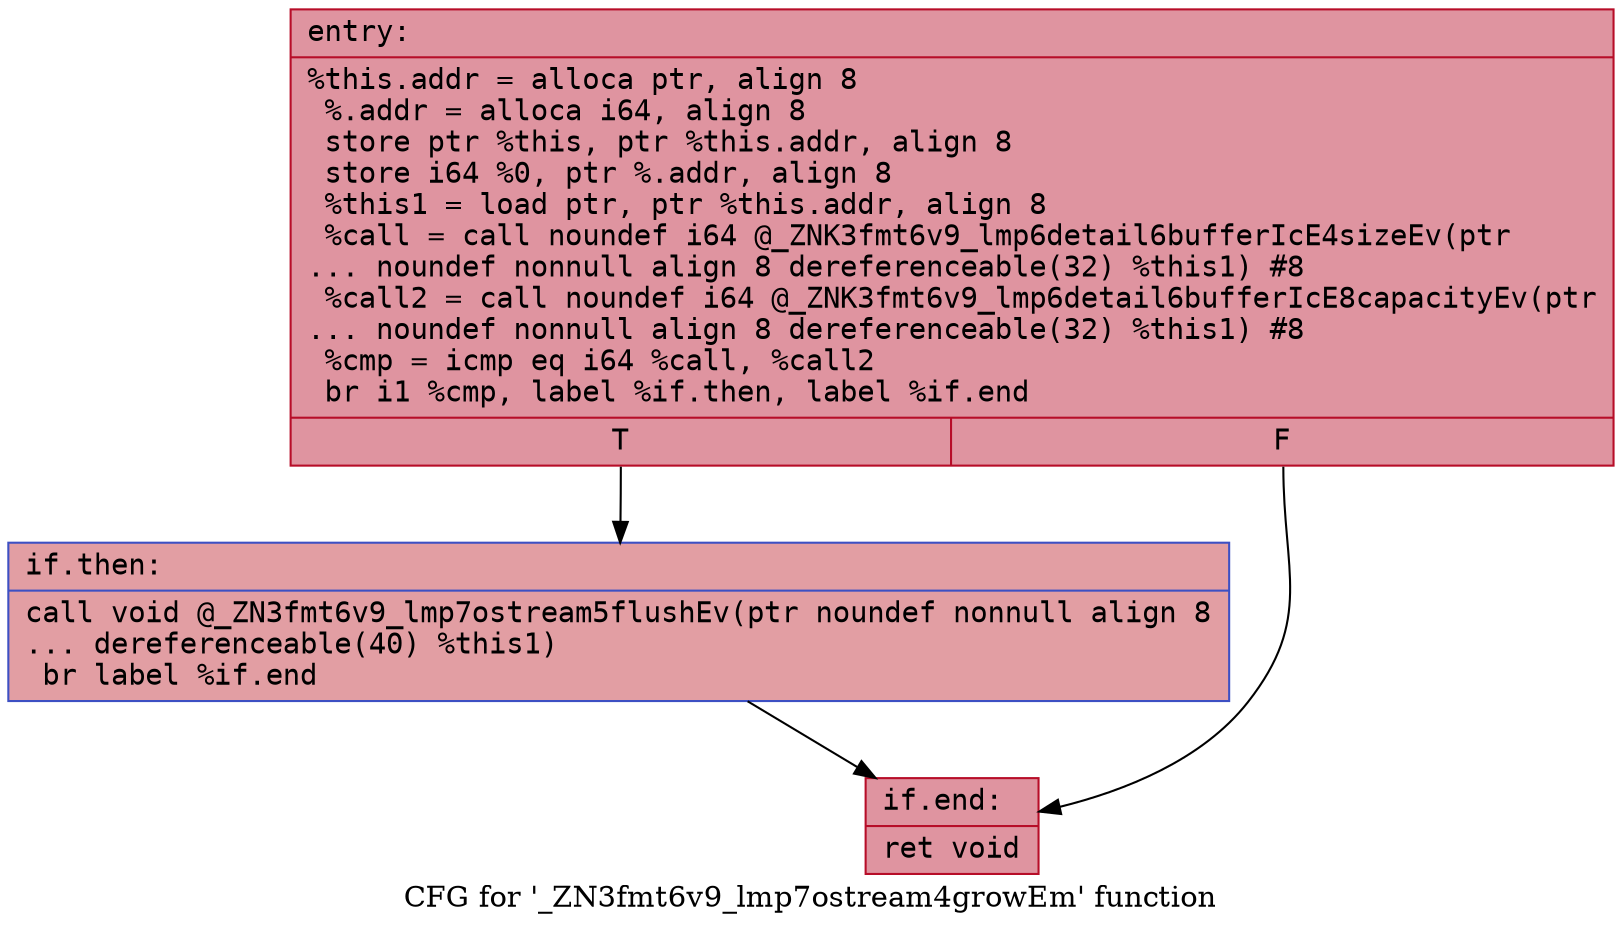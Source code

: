digraph "CFG for '_ZN3fmt6v9_lmp7ostream4growEm' function" {
	label="CFG for '_ZN3fmt6v9_lmp7ostream4growEm' function";

	Node0x55957a4c6c40 [shape=record,color="#b70d28ff", style=filled, fillcolor="#b70d2870" fontname="Courier",label="{entry:\l|  %this.addr = alloca ptr, align 8\l  %.addr = alloca i64, align 8\l  store ptr %this, ptr %this.addr, align 8\l  store i64 %0, ptr %.addr, align 8\l  %this1 = load ptr, ptr %this.addr, align 8\l  %call = call noundef i64 @_ZNK3fmt6v9_lmp6detail6bufferIcE4sizeEv(ptr\l... noundef nonnull align 8 dereferenceable(32) %this1) #8\l  %call2 = call noundef i64 @_ZNK3fmt6v9_lmp6detail6bufferIcE8capacityEv(ptr\l... noundef nonnull align 8 dereferenceable(32) %this1) #8\l  %cmp = icmp eq i64 %call, %call2\l  br i1 %cmp, label %if.then, label %if.end\l|{<s0>T|<s1>F}}"];
	Node0x55957a4c6c40:s0 -> Node0x55957a4c72e0[tooltip="entry -> if.then\nProbability 50.00%" ];
	Node0x55957a4c6c40:s1 -> Node0x55957a4c73b0[tooltip="entry -> if.end\nProbability 50.00%" ];
	Node0x55957a4c72e0 [shape=record,color="#3d50c3ff", style=filled, fillcolor="#be242e70" fontname="Courier",label="{if.then:\l|  call void @_ZN3fmt6v9_lmp7ostream5flushEv(ptr noundef nonnull align 8\l... dereferenceable(40) %this1)\l  br label %if.end\l}"];
	Node0x55957a4c72e0 -> Node0x55957a4c73b0[tooltip="if.then -> if.end\nProbability 100.00%" ];
	Node0x55957a4c73b0 [shape=record,color="#b70d28ff", style=filled, fillcolor="#b70d2870" fontname="Courier",label="{if.end:\l|  ret void\l}"];
}
